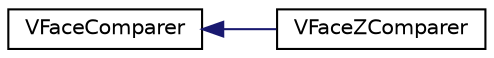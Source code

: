 digraph "Graphical Class Hierarchy"
{
  edge [fontname="Helvetica",fontsize="10",labelfontname="Helvetica",labelfontsize="10"];
  node [fontname="Helvetica",fontsize="10",shape=record];
  rankdir="LR";
  Node1 [label="VFaceComparer",height=0.2,width=0.4,color="black", fillcolor="white", style="filled",URL="$class_v_face_comparer.html"];
  Node1 -> Node2 [dir="back",color="midnightblue",fontsize="10",style="solid",fontname="Helvetica"];
  Node2 [label="VFaceZComparer",height=0.2,width=0.4,color="black", fillcolor="white", style="filled",URL="$class_v_face_z_comparer.html"];
}
